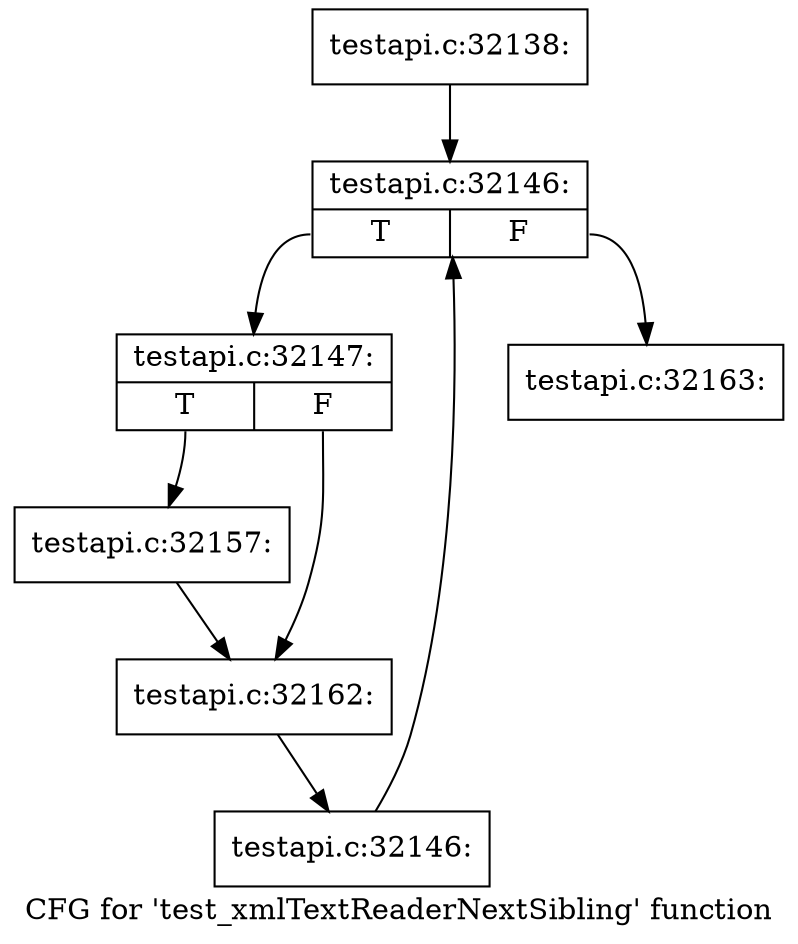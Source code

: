 digraph "CFG for 'test_xmlTextReaderNextSibling' function" {
	label="CFG for 'test_xmlTextReaderNextSibling' function";

	Node0x51e2d70 [shape=record,label="{testapi.c:32138:}"];
	Node0x51e2d70 -> Node0x51ee1d0;
	Node0x51ee1d0 [shape=record,label="{testapi.c:32146:|{<s0>T|<s1>F}}"];
	Node0x51ee1d0:s0 -> Node0x51ee4b0;
	Node0x51ee1d0:s1 -> Node0x51ee030;
	Node0x51ee4b0 [shape=record,label="{testapi.c:32147:|{<s0>T|<s1>F}}"];
	Node0x51ee4b0:s0 -> Node0x51ef310;
	Node0x51ee4b0:s1 -> Node0x51ef640;
	Node0x51ef310 [shape=record,label="{testapi.c:32157:}"];
	Node0x51ef310 -> Node0x51ef640;
	Node0x51ef640 [shape=record,label="{testapi.c:32162:}"];
	Node0x51ef640 -> Node0x51ee420;
	Node0x51ee420 [shape=record,label="{testapi.c:32146:}"];
	Node0x51ee420 -> Node0x51ee1d0;
	Node0x51ee030 [shape=record,label="{testapi.c:32163:}"];
}
